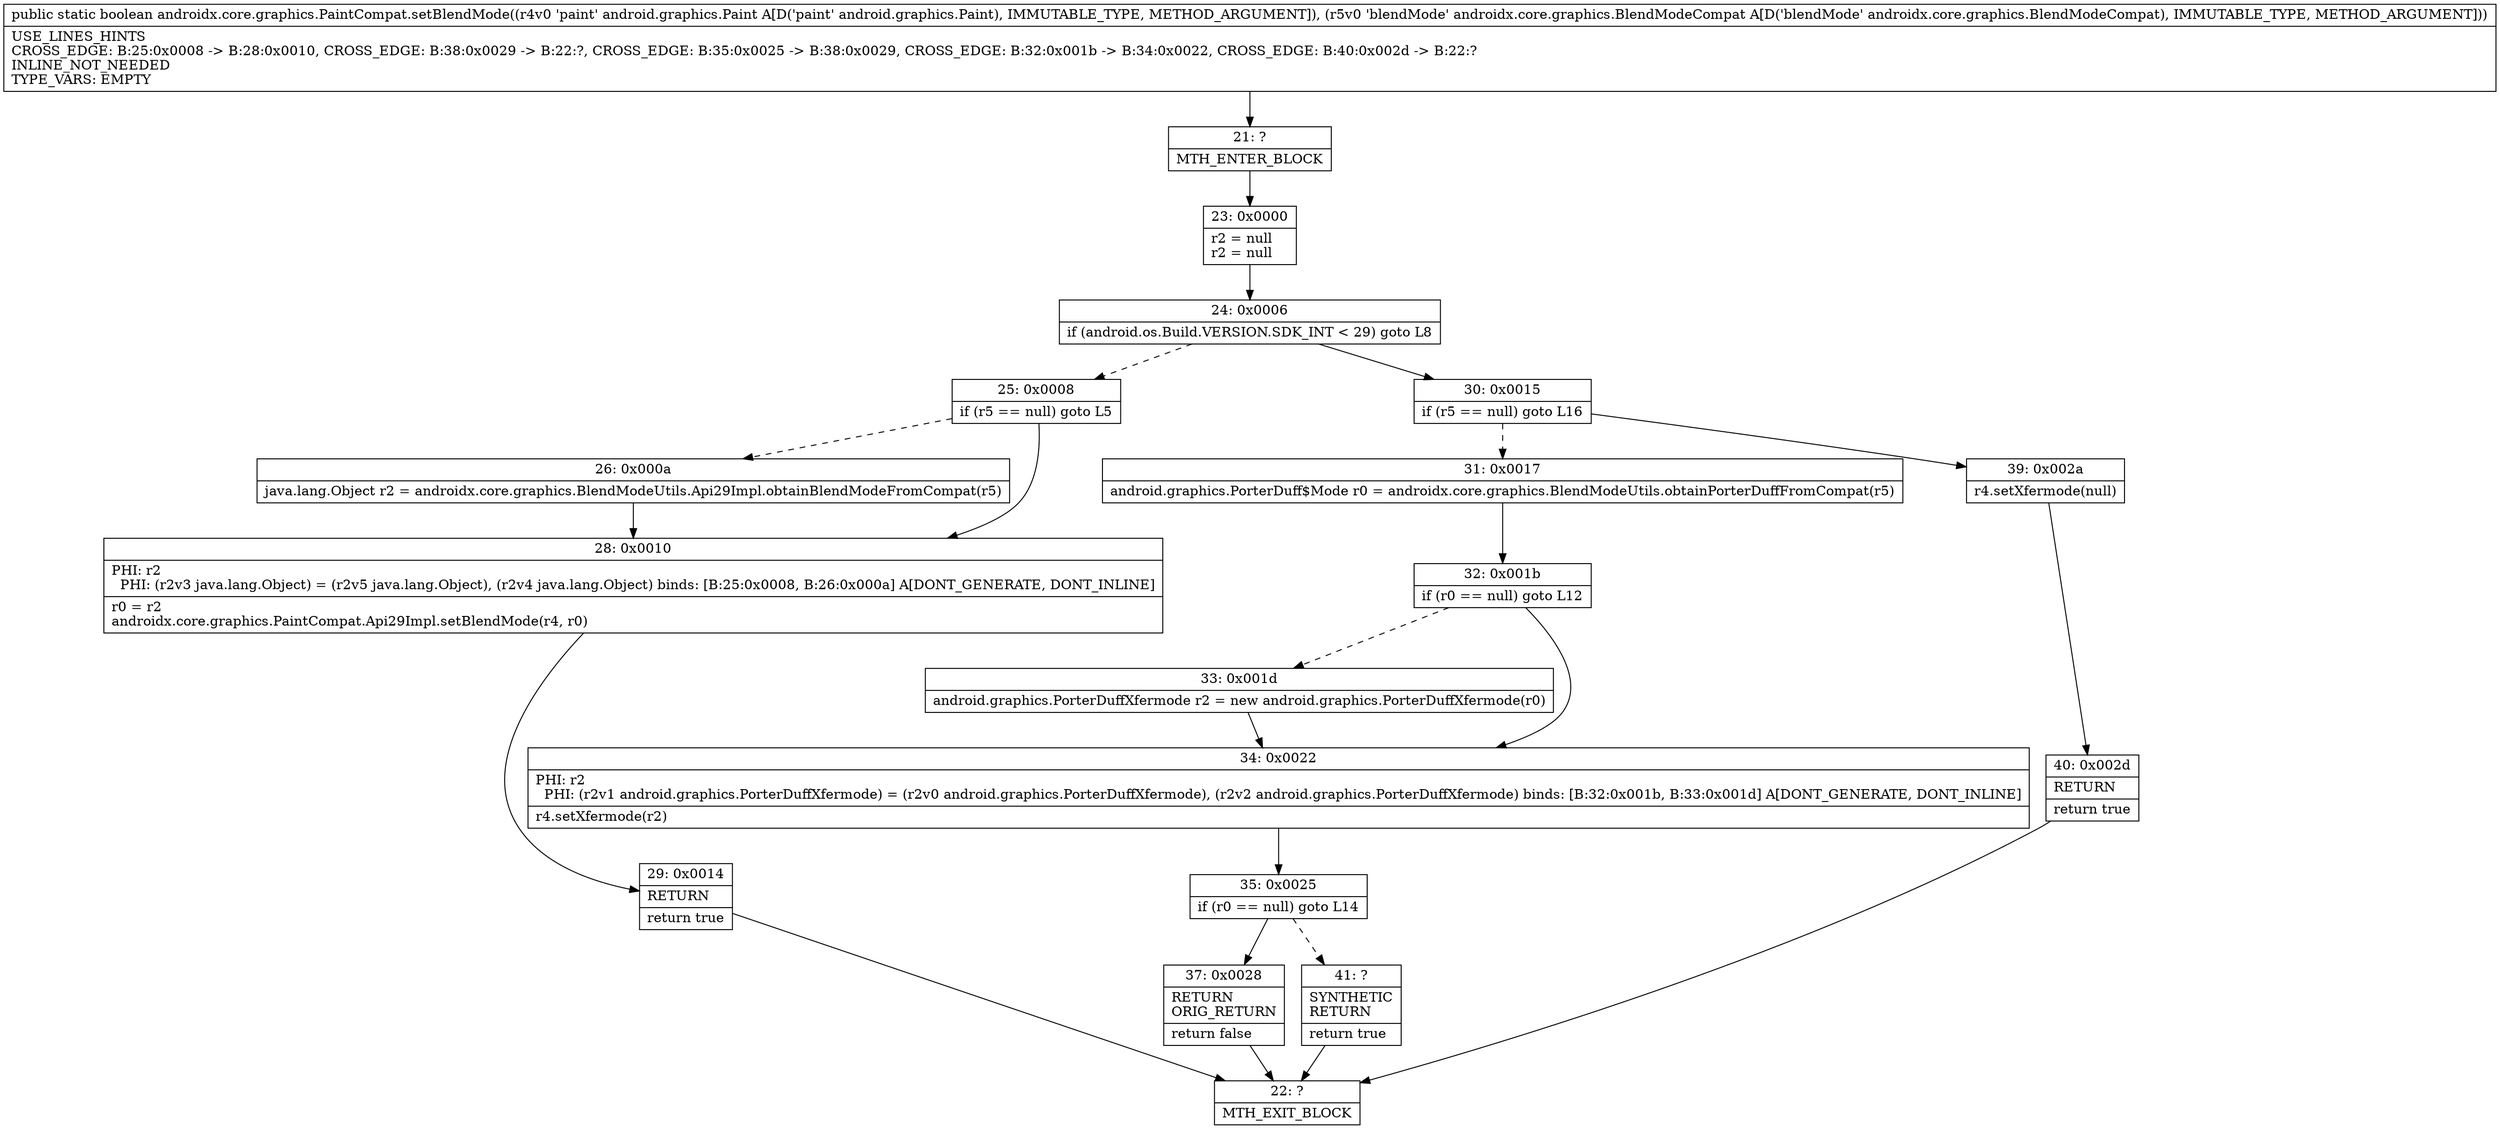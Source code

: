 digraph "CFG forandroidx.core.graphics.PaintCompat.setBlendMode(Landroid\/graphics\/Paint;Landroidx\/core\/graphics\/BlendModeCompat;)Z" {
Node_21 [shape=record,label="{21\:\ ?|MTH_ENTER_BLOCK\l}"];
Node_23 [shape=record,label="{23\:\ 0x0000|r2 = null\lr2 = null\l}"];
Node_24 [shape=record,label="{24\:\ 0x0006|if (android.os.Build.VERSION.SDK_INT \< 29) goto L8\l}"];
Node_25 [shape=record,label="{25\:\ 0x0008|if (r5 == null) goto L5\l}"];
Node_26 [shape=record,label="{26\:\ 0x000a|java.lang.Object r2 = androidx.core.graphics.BlendModeUtils.Api29Impl.obtainBlendModeFromCompat(r5)\l}"];
Node_28 [shape=record,label="{28\:\ 0x0010|PHI: r2 \l  PHI: (r2v3 java.lang.Object) = (r2v5 java.lang.Object), (r2v4 java.lang.Object) binds: [B:25:0x0008, B:26:0x000a] A[DONT_GENERATE, DONT_INLINE]\l|r0 = r2\landroidx.core.graphics.PaintCompat.Api29Impl.setBlendMode(r4, r0)\l}"];
Node_29 [shape=record,label="{29\:\ 0x0014|RETURN\l|return true\l}"];
Node_22 [shape=record,label="{22\:\ ?|MTH_EXIT_BLOCK\l}"];
Node_30 [shape=record,label="{30\:\ 0x0015|if (r5 == null) goto L16\l}"];
Node_31 [shape=record,label="{31\:\ 0x0017|android.graphics.PorterDuff$Mode r0 = androidx.core.graphics.BlendModeUtils.obtainPorterDuffFromCompat(r5)\l}"];
Node_32 [shape=record,label="{32\:\ 0x001b|if (r0 == null) goto L12\l}"];
Node_33 [shape=record,label="{33\:\ 0x001d|android.graphics.PorterDuffXfermode r2 = new android.graphics.PorterDuffXfermode(r0)\l}"];
Node_34 [shape=record,label="{34\:\ 0x0022|PHI: r2 \l  PHI: (r2v1 android.graphics.PorterDuffXfermode) = (r2v0 android.graphics.PorterDuffXfermode), (r2v2 android.graphics.PorterDuffXfermode) binds: [B:32:0x001b, B:33:0x001d] A[DONT_GENERATE, DONT_INLINE]\l|r4.setXfermode(r2)\l}"];
Node_35 [shape=record,label="{35\:\ 0x0025|if (r0 == null) goto L14\l}"];
Node_37 [shape=record,label="{37\:\ 0x0028|RETURN\lORIG_RETURN\l|return false\l}"];
Node_41 [shape=record,label="{41\:\ ?|SYNTHETIC\lRETURN\l|return true\l}"];
Node_39 [shape=record,label="{39\:\ 0x002a|r4.setXfermode(null)\l}"];
Node_40 [shape=record,label="{40\:\ 0x002d|RETURN\l|return true\l}"];
MethodNode[shape=record,label="{public static boolean androidx.core.graphics.PaintCompat.setBlendMode((r4v0 'paint' android.graphics.Paint A[D('paint' android.graphics.Paint), IMMUTABLE_TYPE, METHOD_ARGUMENT]), (r5v0 'blendMode' androidx.core.graphics.BlendModeCompat A[D('blendMode' androidx.core.graphics.BlendModeCompat), IMMUTABLE_TYPE, METHOD_ARGUMENT]))  | USE_LINES_HINTS\lCROSS_EDGE: B:25:0x0008 \-\> B:28:0x0010, CROSS_EDGE: B:38:0x0029 \-\> B:22:?, CROSS_EDGE: B:35:0x0025 \-\> B:38:0x0029, CROSS_EDGE: B:32:0x001b \-\> B:34:0x0022, CROSS_EDGE: B:40:0x002d \-\> B:22:?\lINLINE_NOT_NEEDED\lTYPE_VARS: EMPTY\l}"];
MethodNode -> Node_21;Node_21 -> Node_23;
Node_23 -> Node_24;
Node_24 -> Node_25[style=dashed];
Node_24 -> Node_30;
Node_25 -> Node_26[style=dashed];
Node_25 -> Node_28;
Node_26 -> Node_28;
Node_28 -> Node_29;
Node_29 -> Node_22;
Node_30 -> Node_31[style=dashed];
Node_30 -> Node_39;
Node_31 -> Node_32;
Node_32 -> Node_33[style=dashed];
Node_32 -> Node_34;
Node_33 -> Node_34;
Node_34 -> Node_35;
Node_35 -> Node_37;
Node_35 -> Node_41[style=dashed];
Node_37 -> Node_22;
Node_41 -> Node_22;
Node_39 -> Node_40;
Node_40 -> Node_22;
}

